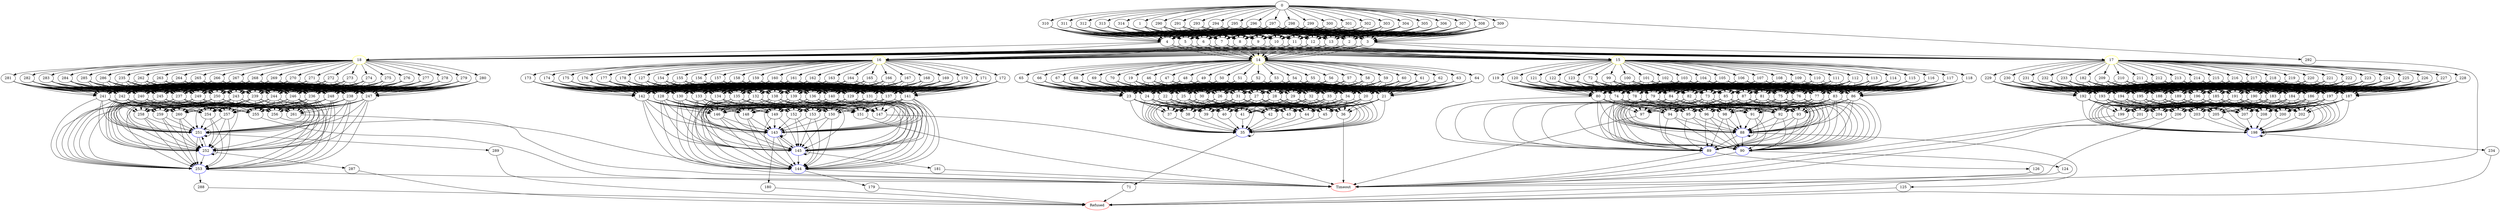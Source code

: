 digraph G {
	0 -> 1;
	0 -> 290;
	0 -> 291;
	0 -> 292;
	0 -> 293;
	0 -> 294;
	0 -> 295;
	0 -> 296;
	0 -> 297;
	0 -> 298;
	0 -> 299;
	0 -> 300;
	0 -> 301;
	0 -> 302;
	0 -> 303;
	0 -> 304;
	0 -> 305;
	0 -> 306;
	0 -> 307;
	0 -> 308;
	0 -> 309;
	0 -> 310;
	0 -> 311;
	0 -> 312;
	0 -> 313;
	0 -> 314;
	1 -> 2;
	1 -> 3;
	1 -> 4;
	1 -> 5;
	1 -> 6;
	1 -> 7;
	1 -> 8;
	1 -> 9;
	1 -> 10;
	1 -> 11;
	1 -> 12;
	1 -> 13;
	2 -> "14";
14 [color=yellow];
	2 -> "15";
15 [color=yellow];
	2 -> "16";
16 [color=yellow];
	2 -> "17";
17 [color=yellow];
	2 -> "18";
18 [color=yellow];
	3 -> "14";
14 [color=yellow];
	3 -> "15";
15 [color=yellow];
	3 -> "16";
16 [color=yellow];
	3 -> "17";
17 [color=yellow];
	3 -> "18";
18 [color=yellow];
	4 -> "14";
14 [color=yellow];
	4 -> "15";
15 [color=yellow];
	4 -> "16";
16 [color=yellow];
	4 -> "17";
17 [color=yellow];
	4 -> "18";
18 [color=yellow];
	5 -> "14";
14 [color=yellow];
	5 -> "15";
15 [color=yellow];
	5 -> "16";
16 [color=yellow];
	5 -> "17";
17 [color=yellow];
	5 -> "18";
18 [color=yellow];
	6 -> "14";
14 [color=yellow];
	6 -> "15";
15 [color=yellow];
	6 -> "16";
16 [color=yellow];
	6 -> "17";
17 [color=yellow];
	6 -> "18";
18 [color=yellow];
	7 -> "14";
14 [color=yellow];
	7 -> "15";
15 [color=yellow];
	7 -> "16";
16 [color=yellow];
	7 -> "17";
17 [color=yellow];
	7 -> "18";
18 [color=yellow];
	8 -> "14";
14 [color=yellow];
	8 -> "15";
15 [color=yellow];
	8 -> "16";
16 [color=yellow];
	8 -> "17";
17 [color=yellow];
	8 -> "18";
18 [color=yellow];
	9 -> "14";
14 [color=yellow];
	9 -> "15";
15 [color=yellow];
	9 -> "16";
16 [color=yellow];
	9 -> "17";
17 [color=yellow];
	9 -> "18";
18 [color=yellow];
	10 -> "14";
14 [color=yellow];
	10 -> "15";
15 [color=yellow];
	10 -> "16";
16 [color=yellow];
	10 -> "17";
17 [color=yellow];
	10 -> "18";
18 [color=yellow];
	11 -> "14";
14 [color=yellow];
	11 -> "15";
15 [color=yellow];
	11 -> "16";
16 [color=yellow];
	11 -> "17";
17 [color=yellow];
	11 -> "18";
18 [color=yellow];
	12 -> "14";
14 [color=yellow];
	12 -> "15";
15 [color=yellow];
	12 -> "16";
16 [color=yellow];
	12 -> "17";
17 [color=yellow];
	12 -> "18";
18 [color=yellow];
	13 -> "14";
14 [color=yellow];
	13 -> "15";
15 [color=yellow];
	13 -> "16";
16 [color=yellow];
	13 -> "17";
17 [color=yellow];
	13 -> "18";
18 [color=yellow];
	14 -> 19;
	14 -> 46;
	14 -> 47;
	14 -> 48;
	14 -> 49;
	14 -> 50;
	14 -> 51;
	14 -> 52;
	14 -> 53;
	14 -> 54;
	14 -> 55;
	14 -> 56;
	14 -> 57;
	14 -> 58;
	14 -> 59;
	14 -> 60;
	14 -> 61;
	14 -> 62;
	14 -> 63;
	14 -> 64;
	14 -> 65;
	14 -> 66;
	14 -> 67;
	14 -> 68;
	14 -> 69;
	14 -> 70;
	15 -> 72;
	15 -> 99;
	15 -> 100;
	15 -> 101;
	15 -> 102;
	15 -> 103;
	15 -> 104;
	15 -> 105;
	15 -> 106;
	15 -> 107;
	15 -> 108;
	15 -> 109;
	15 -> 110;
	15 -> 111;
	15 -> 112;
	15 -> 113;
	15 -> 114;
	15 -> 115;
	15 -> 116;
	15 -> 117;
	15 -> 118;
	15 -> 119;
	15 -> 120;
	15 -> 121;
	15 -> 122;
	15 -> 123;
	16 -> 127;
	16 -> 154;
	16 -> 155;
	16 -> 156;
	16 -> 157;
	16 -> 158;
	16 -> 159;
	16 -> 160;
	16 -> 161;
	16 -> 162;
	16 -> 163;
	16 -> 164;
	16 -> 165;
	16 -> 166;
	16 -> 167;
	16 -> 168;
	16 -> 169;
	16 -> 170;
	16 -> 171;
	16 -> 172;
	16 -> 173;
	16 -> 174;
	16 -> 175;
	16 -> 176;
	16 -> 177;
	16 -> 178;
	17 -> 182;
	17 -> 209;
	17 -> 210;
	17 -> 211;
	17 -> 212;
	17 -> 213;
	17 -> 214;
	17 -> 215;
	17 -> 216;
	17 -> 217;
	17 -> 218;
	17 -> 219;
	17 -> 220;
	17 -> 221;
	17 -> 222;
	17 -> 223;
	17 -> 224;
	17 -> 225;
	17 -> 226;
	17 -> 227;
	17 -> 228;
	17 -> 229;
	17 -> 230;
	17 -> 231;
	17 -> 232;
	17 -> 233;
	18 -> 235;
	18 -> 262;
	18 -> 263;
	18 -> 264;
	18 -> 265;
	18 -> 266;
	18 -> 267;
	18 -> 268;
	18 -> 269;
	18 -> 270;
	18 -> 271;
	18 -> 272;
	18 -> 273;
	18 -> 274;
	18 -> 275;
	18 -> 276;
	18 -> 277;
	18 -> 278;
	18 -> 279;
	18 -> 280;
	18 -> 281;
	18 -> 282;
	18 -> 283;
	18 -> 284;
	18 -> 285;
	18 -> 286;
	19 -> 20;
	19 -> 21;
	19 -> 22;
	19 -> 23;
	19 -> 24;
	19 -> 25;
	19 -> 26;
	19 -> 27;
	19 -> 28;
	19 -> 29;
	19 -> 30;
	19 -> 31;
	19 -> 32;
	19 -> 33;
	19 -> 34;
	20 -> "35";
35 [color=blue];
	20 -> 36;
	20 -> 37;
	20 -> 38;
	20 -> 39;
	20 -> 40;
	20 -> 41;
	20 -> 42;
	20 -> 43;
	20 -> 44;
	20 -> 45;
	21 -> "35";
35 [color=blue];
	21 -> 36;
	21 -> 37;
	21 -> 38;
	21 -> 39;
	21 -> 40;
	21 -> 41;
	21 -> 42;
	21 -> 43;
	21 -> 44;
	21 -> 45;
	22 -> "35";
35 [color=blue];
	22 -> 36;
	22 -> 37;
	22 -> 38;
	22 -> 39;
	22 -> 40;
	22 -> 41;
	22 -> 42;
	22 -> 43;
	22 -> 44;
	22 -> 45;
	23 -> "35";
35 [color=blue];
	23 -> 36;
	23 -> 37;
	23 -> 38;
	23 -> 39;
	23 -> 40;
	23 -> 41;
	23 -> 42;
	23 -> 43;
	23 -> 44;
	23 -> 45;
	24 -> "35";
35 [color=blue];
	24 -> 36;
	24 -> 37;
	24 -> 38;
	24 -> 39;
	24 -> 40;
	24 -> 41;
	24 -> 42;
	24 -> 43;
	24 -> 44;
	24 -> 45;
	25 -> "35";
35 [color=blue];
	25 -> 36;
	25 -> 37;
	25 -> 38;
	25 -> 39;
	25 -> 40;
	25 -> 41;
	25 -> 42;
	25 -> 43;
	25 -> 44;
	25 -> 45;
	26 -> "35";
35 [color=blue];
	26 -> 36;
	26 -> 37;
	26 -> 38;
	26 -> 39;
	26 -> 40;
	26 -> 41;
	26 -> 42;
	26 -> 43;
	26 -> 44;
	26 -> 45;
	27 -> "35";
35 [color=blue];
	27 -> 36;
	27 -> 37;
	27 -> 38;
	27 -> 39;
	27 -> 40;
	27 -> 41;
	27 -> 42;
	27 -> 43;
	27 -> 44;
	27 -> 45;
	28 -> "35";
35 [color=blue];
	28 -> 36;
	28 -> 37;
	28 -> 38;
	28 -> 39;
	28 -> 40;
	28 -> 41;
	28 -> 42;
	28 -> 43;
	28 -> 44;
	28 -> 45;
	29 -> "35";
35 [color=blue];
	29 -> 36;
	29 -> 37;
	29 -> 38;
	29 -> 39;
	29 -> 40;
	29 -> 41;
	29 -> 42;
	29 -> 43;
	29 -> 44;
	29 -> 45;
	30 -> "35";
35 [color=blue];
	30 -> 36;
	30 -> 37;
	30 -> 38;
	30 -> 39;
	30 -> 40;
	30 -> 41;
	30 -> 42;
	30 -> 43;
	30 -> 44;
	30 -> 45;
	31 -> "35";
35 [color=blue];
	31 -> 36;
	31 -> 37;
	31 -> 38;
	31 -> 39;
	31 -> 40;
	31 -> 41;
	31 -> 42;
	31 -> 43;
	31 -> 44;
	31 -> 45;
	32 -> "35";
35 [color=blue];
	32 -> 36;
	32 -> 37;
	32 -> 38;
	32 -> 39;
	32 -> 40;
	32 -> 41;
	32 -> 42;
	32 -> 43;
	32 -> 44;
	32 -> 45;
	33 -> "35";
35 [color=blue];
	33 -> 36;
	33 -> 37;
	33 -> 38;
	33 -> 39;
	33 -> 40;
	33 -> 41;
	33 -> 42;
	33 -> 43;
	33 -> 44;
	33 -> 45;
	34 -> "35";
35 [color=blue];
	34 -> 36;
	34 -> 37;
	34 -> 38;
	34 -> 39;
	34 -> 40;
	34 -> 41;
	34 -> 42;
	34 -> 43;
	34 -> 44;
	34 -> 45;
	35 -> "35";
35 [color=blue];
	35 -> 71;
	36 -> "Timeout";
Timeout [color=red];
	37 -> "35";
35 [color=blue];
	38 -> "35";
35 [color=blue];
	39 -> "35";
35 [color=blue];
	40 -> "35";
35 [color=blue];
	41 -> "35";
35 [color=blue];
	42 -> "35";
35 [color=blue];
	43 -> "35";
35 [color=blue];
	44 -> "35";
35 [color=blue];
	45 -> "35";
35 [color=blue];
	46 -> 20;
	46 -> 21;
	46 -> 22;
	46 -> 23;
	46 -> 24;
	46 -> 25;
	46 -> 26;
	46 -> 27;
	46 -> 28;
	46 -> 29;
	46 -> 30;
	46 -> 31;
	46 -> 32;
	46 -> 33;
	46 -> 34;
	47 -> 20;
	47 -> 21;
	47 -> 22;
	47 -> 23;
	47 -> 24;
	47 -> 25;
	47 -> 26;
	47 -> 27;
	47 -> 28;
	47 -> 29;
	47 -> 30;
	47 -> 31;
	47 -> 32;
	47 -> 33;
	47 -> 34;
	48 -> 20;
	48 -> 21;
	48 -> 22;
	48 -> 23;
	48 -> 24;
	48 -> 25;
	48 -> 26;
	48 -> 27;
	48 -> 28;
	48 -> 29;
	48 -> 30;
	48 -> 31;
	48 -> 32;
	48 -> 33;
	48 -> 34;
	49 -> 20;
	49 -> 21;
	49 -> 22;
	49 -> 23;
	49 -> 24;
	49 -> 25;
	49 -> 26;
	49 -> 27;
	49 -> 28;
	49 -> 29;
	49 -> 30;
	49 -> 31;
	49 -> 32;
	49 -> 33;
	49 -> 34;
	50 -> 20;
	50 -> 21;
	50 -> 22;
	50 -> 23;
	50 -> 24;
	50 -> 25;
	50 -> 26;
	50 -> 27;
	50 -> 28;
	50 -> 29;
	50 -> 30;
	50 -> 31;
	50 -> 32;
	50 -> 33;
	50 -> 34;
	51 -> 20;
	51 -> 21;
	51 -> 22;
	51 -> 23;
	51 -> 24;
	51 -> 25;
	51 -> 26;
	51 -> 27;
	51 -> 28;
	51 -> 29;
	51 -> 30;
	51 -> 31;
	51 -> 32;
	51 -> 33;
	51 -> 34;
	52 -> 20;
	52 -> 21;
	52 -> 22;
	52 -> 23;
	52 -> 24;
	52 -> 25;
	52 -> 26;
	52 -> 27;
	52 -> 28;
	52 -> 29;
	52 -> 30;
	52 -> 31;
	52 -> 32;
	52 -> 33;
	52 -> 34;
	53 -> 20;
	53 -> 21;
	53 -> 22;
	53 -> 23;
	53 -> 24;
	53 -> 25;
	53 -> 26;
	53 -> 27;
	53 -> 28;
	53 -> 29;
	53 -> 30;
	53 -> 31;
	53 -> 32;
	53 -> 33;
	53 -> 34;
	54 -> 20;
	54 -> 21;
	54 -> 22;
	54 -> 23;
	54 -> 24;
	54 -> 25;
	54 -> 26;
	54 -> 27;
	54 -> 28;
	54 -> 29;
	54 -> 30;
	54 -> 31;
	54 -> 32;
	54 -> 33;
	54 -> 34;
	55 -> 20;
	55 -> 21;
	55 -> 22;
	55 -> 23;
	55 -> 24;
	55 -> 25;
	55 -> 26;
	55 -> 27;
	55 -> 28;
	55 -> 29;
	55 -> 30;
	55 -> 31;
	55 -> 32;
	55 -> 33;
	55 -> 34;
	56 -> 20;
	56 -> 21;
	56 -> 22;
	56 -> 23;
	56 -> 24;
	56 -> 25;
	56 -> 26;
	56 -> 27;
	56 -> 28;
	56 -> 29;
	56 -> 30;
	56 -> 31;
	56 -> 32;
	56 -> 33;
	56 -> 34;
	57 -> 20;
	57 -> 21;
	57 -> 22;
	57 -> 23;
	57 -> 24;
	57 -> 25;
	57 -> 26;
	57 -> 27;
	57 -> 28;
	57 -> 29;
	57 -> 30;
	57 -> 31;
	57 -> 32;
	57 -> 33;
	57 -> 34;
	58 -> 20;
	58 -> 21;
	58 -> 22;
	58 -> 23;
	58 -> 24;
	58 -> 25;
	58 -> 26;
	58 -> 27;
	58 -> 28;
	58 -> 29;
	58 -> 30;
	58 -> 31;
	58 -> 32;
	58 -> 33;
	58 -> 34;
	59 -> 20;
	59 -> 21;
	59 -> 22;
	59 -> 23;
	59 -> 24;
	59 -> 25;
	59 -> 26;
	59 -> 27;
	59 -> 28;
	59 -> 29;
	59 -> 30;
	59 -> 31;
	59 -> 32;
	59 -> 33;
	59 -> 34;
	60 -> 20;
	60 -> 21;
	60 -> 22;
	60 -> 23;
	60 -> 24;
	60 -> 25;
	60 -> 26;
	60 -> 27;
	60 -> 28;
	60 -> 29;
	60 -> 30;
	60 -> 31;
	60 -> 32;
	60 -> 33;
	60 -> 34;
	61 -> 20;
	61 -> 21;
	61 -> 22;
	61 -> 23;
	61 -> 24;
	61 -> 25;
	61 -> 26;
	61 -> 27;
	61 -> 28;
	61 -> 29;
	61 -> 30;
	61 -> 31;
	61 -> 32;
	61 -> 33;
	61 -> 34;
	62 -> 20;
	62 -> 21;
	62 -> 22;
	62 -> 23;
	62 -> 24;
	62 -> 25;
	62 -> 26;
	62 -> 27;
	62 -> 28;
	62 -> 29;
	62 -> 30;
	62 -> 31;
	62 -> 32;
	62 -> 33;
	62 -> 34;
	63 -> 20;
	63 -> 21;
	63 -> 22;
	63 -> 23;
	63 -> 24;
	63 -> 25;
	63 -> 26;
	63 -> 27;
	63 -> 28;
	63 -> 29;
	63 -> 30;
	63 -> 31;
	63 -> 32;
	63 -> 33;
	63 -> 34;
	64 -> 20;
	64 -> 21;
	64 -> 22;
	64 -> 23;
	64 -> 24;
	64 -> 25;
	64 -> 26;
	64 -> 27;
	64 -> 28;
	64 -> 29;
	64 -> 30;
	64 -> 31;
	64 -> 32;
	64 -> 33;
	64 -> 34;
	65 -> 20;
	65 -> 21;
	65 -> 22;
	65 -> 23;
	65 -> 24;
	65 -> 25;
	65 -> 26;
	65 -> 27;
	65 -> 28;
	65 -> 29;
	65 -> 30;
	65 -> 31;
	65 -> 32;
	65 -> 33;
	65 -> 34;
	66 -> 20;
	66 -> 21;
	66 -> 22;
	66 -> 23;
	66 -> 24;
	66 -> 25;
	66 -> 26;
	66 -> 27;
	66 -> 28;
	66 -> 29;
	66 -> 30;
	66 -> 31;
	66 -> 32;
	66 -> 33;
	66 -> 34;
	67 -> 20;
	67 -> 21;
	67 -> 22;
	67 -> 23;
	67 -> 24;
	67 -> 25;
	67 -> 26;
	67 -> 27;
	67 -> 28;
	67 -> 29;
	67 -> 30;
	67 -> 31;
	67 -> 32;
	67 -> 33;
	67 -> 34;
	68 -> 20;
	68 -> 21;
	68 -> 22;
	68 -> 23;
	68 -> 24;
	68 -> 25;
	68 -> 26;
	68 -> 27;
	68 -> 28;
	68 -> 29;
	68 -> 30;
	68 -> 31;
	68 -> 32;
	68 -> 33;
	68 -> 34;
	69 -> 20;
	69 -> 21;
	69 -> 22;
	69 -> 23;
	69 -> 24;
	69 -> 25;
	69 -> 26;
	69 -> 27;
	69 -> 28;
	69 -> 29;
	69 -> 30;
	69 -> 31;
	69 -> 32;
	69 -> 33;
	69 -> 34;
	70 -> 20;
	70 -> 21;
	70 -> 22;
	70 -> 23;
	70 -> 24;
	70 -> 25;
	70 -> 26;
	70 -> 27;
	70 -> 28;
	70 -> 29;
	70 -> 30;
	70 -> 31;
	70 -> 32;
	70 -> 33;
	70 -> 34;
	71 -> "Refused";
Refused [color=red];
	72 -> 73;
	72 -> 74;
	72 -> 75;
	72 -> 76;
	72 -> 77;
	72 -> 78;
	72 -> 79;
	72 -> 80;
	72 -> 81;
	72 -> 82;
	72 -> 83;
	72 -> 84;
	72 -> 85;
	72 -> 86;
	72 -> 87;
	73 -> "88";
88 [color=blue];
	73 -> "89";
89 [color=blue];
	73 -> "90";
90 [color=blue];
	73 -> 91;
	73 -> 92;
	73 -> 93;
	73 -> 94;
	73 -> 95;
	73 -> 96;
	73 -> 97;
	73 -> 98;
	74 -> "88";
88 [color=blue];
	74 -> "89";
89 [color=blue];
	74 -> "90";
90 [color=blue];
	74 -> 91;
	74 -> 92;
	74 -> 93;
	74 -> 94;
	74 -> 95;
	74 -> 96;
	74 -> 97;
	74 -> 98;
	75 -> "88";
88 [color=blue];
	75 -> "89";
89 [color=blue];
	75 -> "90";
90 [color=blue];
	75 -> 91;
	75 -> 92;
	75 -> 93;
	75 -> 94;
	75 -> 95;
	75 -> 96;
	75 -> 97;
	75 -> 98;
	76 -> "88";
88 [color=blue];
	76 -> "89";
89 [color=blue];
	76 -> "90";
90 [color=blue];
	76 -> 91;
	76 -> 92;
	76 -> 93;
	76 -> 94;
	76 -> 95;
	76 -> 96;
	76 -> 97;
	76 -> 98;
	77 -> "88";
88 [color=blue];
	77 -> "89";
89 [color=blue];
	77 -> "90";
90 [color=blue];
	77 -> 91;
	77 -> 92;
	77 -> 93;
	77 -> 94;
	77 -> 95;
	77 -> 96;
	77 -> 97;
	77 -> 98;
	78 -> "88";
88 [color=blue];
	78 -> "89";
89 [color=blue];
	78 -> "90";
90 [color=blue];
	78 -> 91;
	78 -> 92;
	78 -> 93;
	78 -> 94;
	78 -> 95;
	78 -> 96;
	78 -> 97;
	78 -> 98;
	79 -> "88";
88 [color=blue];
	79 -> "89";
89 [color=blue];
	79 -> "90";
90 [color=blue];
	79 -> 91;
	79 -> 92;
	79 -> 93;
	79 -> 94;
	79 -> 95;
	79 -> 96;
	79 -> 97;
	79 -> 98;
	80 -> "88";
88 [color=blue];
	80 -> "89";
89 [color=blue];
	80 -> "90";
90 [color=blue];
	80 -> 91;
	80 -> 92;
	80 -> 93;
	80 -> 94;
	80 -> 95;
	80 -> 96;
	80 -> 97;
	80 -> 98;
	81 -> "88";
88 [color=blue];
	81 -> "89";
89 [color=blue];
	81 -> "90";
90 [color=blue];
	81 -> 91;
	81 -> 92;
	81 -> 93;
	81 -> 94;
	81 -> 95;
	81 -> 96;
	81 -> 97;
	81 -> 98;
	82 -> "88";
88 [color=blue];
	82 -> "89";
89 [color=blue];
	82 -> "90";
90 [color=blue];
	82 -> 91;
	82 -> 92;
	82 -> 93;
	82 -> 94;
	82 -> 95;
	82 -> 96;
	82 -> 97;
	82 -> 98;
	83 -> "88";
88 [color=blue];
	83 -> "89";
89 [color=blue];
	83 -> "90";
90 [color=blue];
	83 -> 91;
	83 -> 92;
	83 -> 93;
	83 -> 94;
	83 -> 95;
	83 -> 96;
	83 -> 97;
	83 -> 98;
	84 -> "88";
88 [color=blue];
	84 -> "89";
89 [color=blue];
	84 -> "90";
90 [color=blue];
	84 -> 91;
	84 -> 92;
	84 -> 93;
	84 -> 94;
	84 -> 95;
	84 -> 96;
	84 -> 97;
	84 -> 98;
	85 -> "88";
88 [color=blue];
	85 -> "89";
89 [color=blue];
	85 -> "90";
90 [color=blue];
	85 -> 91;
	85 -> 92;
	85 -> 93;
	85 -> 94;
	85 -> 95;
	85 -> 96;
	85 -> 97;
	85 -> 98;
	86 -> "88";
88 [color=blue];
	86 -> "89";
89 [color=blue];
	86 -> "90";
90 [color=blue];
	86 -> 91;
	86 -> 92;
	86 -> 93;
	86 -> 94;
	86 -> 95;
	86 -> 96;
	86 -> 97;
	86 -> 98;
	87 -> "88";
88 [color=blue];
	87 -> "89";
89 [color=blue];
	87 -> "90";
90 [color=blue];
	87 -> 91;
	87 -> 92;
	87 -> 93;
	87 -> 94;
	87 -> 95;
	87 -> 96;
	87 -> 97;
	87 -> 98;
	88 -> "88";
88 [color=blue];
	88 -> "89";
89 [color=blue];
	88 -> "90";
90 [color=blue];
	88 -> 125;
	89 -> 126;
	89 -> "Timeout";
Timeout [color=red];
	90 -> 124;
	90 -> "Timeout";
Timeout [color=red];
	91 -> "88";
88 [color=blue];
	91 -> "89";
89 [color=blue];
	91 -> "90";
90 [color=blue];
	92 -> "88";
88 [color=blue];
	92 -> "89";
89 [color=blue];
	92 -> "90";
90 [color=blue];
	93 -> "88";
88 [color=blue];
	93 -> "89";
89 [color=blue];
	93 -> "90";
90 [color=blue];
	94 -> "88";
88 [color=blue];
	94 -> "89";
89 [color=blue];
	94 -> "90";
90 [color=blue];
	95 -> "88";
88 [color=blue];
	95 -> "89";
89 [color=blue];
	95 -> "90";
90 [color=blue];
	96 -> "88";
88 [color=blue];
	96 -> "89";
89 [color=blue];
	96 -> "90";
90 [color=blue];
	97 -> "Timeout";
Timeout [color=red];
	98 -> "88";
88 [color=blue];
	98 -> "89";
89 [color=blue];
	98 -> "90";
90 [color=blue];
	99 -> 73;
	99 -> 74;
	99 -> 75;
	99 -> 76;
	99 -> 77;
	99 -> 78;
	99 -> 79;
	99 -> 80;
	99 -> 81;
	99 -> 82;
	99 -> 83;
	99 -> 84;
	99 -> 85;
	99 -> 86;
	99 -> 87;
	100 -> 73;
	100 -> 74;
	100 -> 75;
	100 -> 76;
	100 -> 77;
	100 -> 78;
	100 -> 79;
	100 -> 80;
	100 -> 81;
	100 -> 82;
	100 -> 83;
	100 -> 84;
	100 -> 85;
	100 -> 86;
	100 -> 87;
	101 -> 73;
	101 -> 74;
	101 -> 75;
	101 -> 76;
	101 -> 77;
	101 -> 78;
	101 -> 79;
	101 -> 80;
	101 -> 81;
	101 -> 82;
	101 -> 83;
	101 -> 84;
	101 -> 85;
	101 -> 86;
	101 -> 87;
	102 -> 73;
	102 -> 74;
	102 -> 75;
	102 -> 76;
	102 -> 77;
	102 -> 78;
	102 -> 79;
	102 -> 80;
	102 -> 81;
	102 -> 82;
	102 -> 83;
	102 -> 84;
	102 -> 85;
	102 -> 86;
	102 -> 87;
	103 -> 73;
	103 -> 74;
	103 -> 75;
	103 -> 76;
	103 -> 77;
	103 -> 78;
	103 -> 79;
	103 -> 80;
	103 -> 81;
	103 -> 82;
	103 -> 83;
	103 -> 84;
	103 -> 85;
	103 -> 86;
	103 -> 87;
	104 -> 73;
	104 -> 74;
	104 -> 75;
	104 -> 76;
	104 -> 77;
	104 -> 78;
	104 -> 79;
	104 -> 80;
	104 -> 81;
	104 -> 82;
	104 -> 83;
	104 -> 84;
	104 -> 85;
	104 -> 86;
	104 -> 87;
	105 -> 73;
	105 -> 74;
	105 -> 75;
	105 -> 76;
	105 -> 77;
	105 -> 78;
	105 -> 79;
	105 -> 80;
	105 -> 81;
	105 -> 82;
	105 -> 83;
	105 -> 84;
	105 -> 85;
	105 -> 86;
	105 -> 87;
	106 -> 73;
	106 -> 74;
	106 -> 75;
	106 -> 76;
	106 -> 77;
	106 -> 78;
	106 -> 79;
	106 -> 80;
	106 -> 81;
	106 -> 82;
	106 -> 83;
	106 -> 84;
	106 -> 85;
	106 -> 86;
	106 -> 87;
	107 -> 73;
	107 -> 74;
	107 -> 75;
	107 -> 76;
	107 -> 77;
	107 -> 78;
	107 -> 79;
	107 -> 80;
	107 -> 81;
	107 -> 82;
	107 -> 83;
	107 -> 84;
	107 -> 85;
	107 -> 86;
	107 -> 87;
	108 -> 73;
	108 -> 74;
	108 -> 75;
	108 -> 76;
	108 -> 77;
	108 -> 78;
	108 -> 79;
	108 -> 80;
	108 -> 81;
	108 -> 82;
	108 -> 83;
	108 -> 84;
	108 -> 85;
	108 -> 86;
	108 -> 87;
	109 -> 73;
	109 -> 74;
	109 -> 75;
	109 -> 76;
	109 -> 77;
	109 -> 78;
	109 -> 79;
	109 -> 80;
	109 -> 81;
	109 -> 82;
	109 -> 83;
	109 -> 84;
	109 -> 85;
	109 -> 86;
	109 -> 87;
	110 -> 73;
	110 -> 74;
	110 -> 75;
	110 -> 76;
	110 -> 77;
	110 -> 78;
	110 -> 79;
	110 -> 80;
	110 -> 81;
	110 -> 82;
	110 -> 83;
	110 -> 84;
	110 -> 85;
	110 -> 86;
	110 -> 87;
	111 -> 73;
	111 -> 74;
	111 -> 75;
	111 -> 76;
	111 -> 77;
	111 -> 78;
	111 -> 79;
	111 -> 80;
	111 -> 81;
	111 -> 82;
	111 -> 83;
	111 -> 84;
	111 -> 85;
	111 -> 86;
	111 -> 87;
	112 -> 73;
	112 -> 74;
	112 -> 75;
	112 -> 76;
	112 -> 77;
	112 -> 78;
	112 -> 79;
	112 -> 80;
	112 -> 81;
	112 -> 82;
	112 -> 83;
	112 -> 84;
	112 -> 85;
	112 -> 86;
	112 -> 87;
	113 -> 73;
	113 -> 74;
	113 -> 75;
	113 -> 76;
	113 -> 77;
	113 -> 78;
	113 -> 79;
	113 -> 80;
	113 -> 81;
	113 -> 82;
	113 -> 83;
	113 -> 84;
	113 -> 85;
	113 -> 86;
	113 -> 87;
	114 -> 73;
	114 -> 74;
	114 -> 75;
	114 -> 76;
	114 -> 77;
	114 -> 78;
	114 -> 79;
	114 -> 80;
	114 -> 81;
	114 -> 82;
	114 -> 83;
	114 -> 84;
	114 -> 85;
	114 -> 86;
	114 -> 87;
	115 -> 73;
	115 -> 74;
	115 -> 75;
	115 -> 76;
	115 -> 77;
	115 -> 78;
	115 -> 79;
	115 -> 80;
	115 -> 81;
	115 -> 82;
	115 -> 83;
	115 -> 84;
	115 -> 85;
	115 -> 86;
	115 -> 87;
	116 -> 73;
	116 -> 74;
	116 -> 75;
	116 -> 76;
	116 -> 77;
	116 -> 78;
	116 -> 79;
	116 -> 80;
	116 -> 81;
	116 -> 82;
	116 -> 83;
	116 -> 84;
	116 -> 85;
	116 -> 86;
	116 -> 87;
	117 -> 73;
	117 -> 74;
	117 -> 75;
	117 -> 76;
	117 -> 77;
	117 -> 78;
	117 -> 79;
	117 -> 80;
	117 -> 81;
	117 -> 82;
	117 -> 83;
	117 -> 84;
	117 -> 85;
	117 -> 86;
	117 -> 87;
	118 -> 73;
	118 -> 74;
	118 -> 75;
	118 -> 76;
	118 -> 77;
	118 -> 78;
	118 -> 79;
	118 -> 80;
	118 -> 81;
	118 -> 82;
	118 -> 83;
	118 -> 84;
	118 -> 85;
	118 -> 86;
	118 -> 87;
	119 -> 73;
	119 -> 74;
	119 -> 75;
	119 -> 76;
	119 -> 77;
	119 -> 78;
	119 -> 79;
	119 -> 80;
	119 -> 81;
	119 -> 82;
	119 -> 83;
	119 -> 84;
	119 -> 85;
	119 -> 86;
	119 -> 87;
	120 -> 73;
	120 -> 74;
	120 -> 75;
	120 -> 76;
	120 -> 77;
	120 -> 78;
	120 -> 79;
	120 -> 80;
	120 -> 81;
	120 -> 82;
	120 -> 83;
	120 -> 84;
	120 -> 85;
	120 -> 86;
	120 -> 87;
	121 -> 73;
	121 -> 74;
	121 -> 75;
	121 -> 76;
	121 -> 77;
	121 -> 78;
	121 -> 79;
	121 -> 80;
	121 -> 81;
	121 -> 82;
	121 -> 83;
	121 -> 84;
	121 -> 85;
	121 -> 86;
	121 -> 87;
	122 -> 73;
	122 -> 74;
	122 -> 75;
	122 -> 76;
	122 -> 77;
	122 -> 78;
	122 -> 79;
	122 -> 80;
	122 -> 81;
	122 -> 82;
	122 -> 83;
	122 -> 84;
	122 -> 85;
	122 -> 86;
	122 -> 87;
	123 -> 73;
	123 -> 74;
	123 -> 75;
	123 -> 76;
	123 -> 77;
	123 -> 78;
	123 -> 79;
	123 -> 80;
	123 -> 81;
	123 -> 82;
	123 -> 83;
	123 -> 84;
	123 -> 85;
	123 -> 86;
	123 -> 87;
	124 -> "Refused";
Refused [color=red];
	125 -> "Refused";
Refused [color=red];
	126 -> "Refused";
Refused [color=red];
	127 -> 128;
	127 -> 129;
	127 -> 130;
	127 -> 131;
	127 -> 132;
	127 -> 133;
	127 -> 134;
	127 -> 135;
	127 -> 136;
	127 -> 137;
	127 -> 138;
	127 -> 139;
	127 -> 140;
	127 -> 141;
	127 -> 142;
	128 -> "143";
143 [color=blue];
	128 -> "144";
144 [color=blue];
	128 -> "145";
145 [color=blue];
	128 -> 146;
	128 -> 147;
	128 -> 148;
	128 -> 149;
	128 -> 150;
	128 -> 151;
	128 -> 152;
	128 -> 153;
	129 -> "143";
143 [color=blue];
	129 -> "144";
144 [color=blue];
	129 -> "145";
145 [color=blue];
	129 -> 146;
	129 -> 147;
	129 -> 148;
	129 -> 149;
	129 -> 150;
	129 -> 151;
	129 -> 152;
	129 -> 153;
	130 -> "143";
143 [color=blue];
	130 -> "144";
144 [color=blue];
	130 -> "145";
145 [color=blue];
	130 -> 146;
	130 -> 147;
	130 -> 148;
	130 -> 149;
	130 -> 150;
	130 -> 151;
	130 -> 152;
	130 -> 153;
	131 -> "143";
143 [color=blue];
	131 -> "144";
144 [color=blue];
	131 -> "145";
145 [color=blue];
	131 -> 146;
	131 -> 147;
	131 -> 148;
	131 -> 149;
	131 -> 150;
	131 -> 151;
	131 -> 152;
	131 -> 153;
	132 -> "143";
143 [color=blue];
	132 -> "144";
144 [color=blue];
	132 -> "145";
145 [color=blue];
	132 -> 146;
	132 -> 147;
	132 -> 148;
	132 -> 149;
	132 -> 150;
	132 -> 151;
	132 -> 152;
	132 -> 153;
	133 -> "143";
143 [color=blue];
	133 -> "144";
144 [color=blue];
	133 -> "145";
145 [color=blue];
	133 -> 146;
	133 -> 147;
	133 -> 148;
	133 -> 149;
	133 -> 150;
	133 -> 151;
	133 -> 152;
	133 -> 153;
	134 -> "143";
143 [color=blue];
	134 -> "144";
144 [color=blue];
	134 -> "145";
145 [color=blue];
	134 -> 146;
	134 -> 147;
	134 -> 148;
	134 -> 149;
	134 -> 150;
	134 -> 151;
	134 -> 152;
	134 -> 153;
	135 -> "143";
143 [color=blue];
	135 -> "144";
144 [color=blue];
	135 -> "145";
145 [color=blue];
	135 -> 146;
	135 -> 147;
	135 -> 148;
	135 -> 149;
	135 -> 150;
	135 -> 151;
	135 -> 152;
	135 -> 153;
	136 -> "143";
143 [color=blue];
	136 -> "144";
144 [color=blue];
	136 -> "145";
145 [color=blue];
	136 -> 146;
	136 -> 147;
	136 -> 148;
	136 -> 149;
	136 -> 150;
	136 -> 151;
	136 -> 152;
	136 -> 153;
	137 -> "143";
143 [color=blue];
	137 -> "144";
144 [color=blue];
	137 -> "145";
145 [color=blue];
	137 -> 146;
	137 -> 147;
	137 -> 148;
	137 -> 149;
	137 -> 150;
	137 -> 151;
	137 -> 152;
	137 -> 153;
	138 -> "143";
143 [color=blue];
	138 -> "144";
144 [color=blue];
	138 -> "145";
145 [color=blue];
	138 -> 146;
	138 -> 147;
	138 -> 148;
	138 -> 149;
	138 -> 150;
	138 -> 151;
	138 -> 152;
	138 -> 153;
	139 -> "143";
143 [color=blue];
	139 -> "144";
144 [color=blue];
	139 -> "145";
145 [color=blue];
	139 -> 146;
	139 -> 147;
	139 -> 148;
	139 -> 149;
	139 -> 150;
	139 -> 151;
	139 -> 152;
	139 -> 153;
	140 -> "143";
143 [color=blue];
	140 -> "144";
144 [color=blue];
	140 -> "145";
145 [color=blue];
	140 -> 146;
	140 -> 147;
	140 -> 148;
	140 -> 149;
	140 -> 150;
	140 -> 151;
	140 -> 152;
	140 -> 153;
	141 -> "143";
143 [color=blue];
	141 -> "144";
144 [color=blue];
	141 -> "145";
145 [color=blue];
	141 -> 146;
	141 -> 147;
	141 -> 148;
	141 -> 149;
	141 -> 150;
	141 -> 151;
	141 -> 152;
	141 -> 153;
	142 -> "143";
143 [color=blue];
	142 -> "144";
144 [color=blue];
	142 -> "145";
145 [color=blue];
	142 -> 146;
	142 -> 147;
	142 -> 148;
	142 -> 149;
	142 -> 150;
	142 -> 151;
	142 -> 152;
	142 -> 153;
	143 -> "143";
143 [color=blue];
	143 -> "144";
144 [color=blue];
	143 -> "145";
145 [color=blue];
	143 -> 180;
	144 -> 179;
	144 -> "Timeout";
Timeout [color=red];
	145 -> "143";
143 [color=blue];
	145 -> "144";
144 [color=blue];
	145 -> "145";
145 [color=blue];
	145 -> 181;
	146 -> "143";
143 [color=blue];
	146 -> "144";
144 [color=blue];
	146 -> "145";
145 [color=blue];
	147 -> "Timeout";
Timeout [color=red];
	148 -> "143";
143 [color=blue];
	148 -> "144";
144 [color=blue];
	148 -> "145";
145 [color=blue];
	149 -> "143";
143 [color=blue];
	149 -> "144";
144 [color=blue];
	149 -> "145";
145 [color=blue];
	150 -> "143";
143 [color=blue];
	150 -> "144";
144 [color=blue];
	150 -> "145";
145 [color=blue];
	151 -> "Timeout";
Timeout [color=red];
	152 -> "143";
143 [color=blue];
	152 -> "144";
144 [color=blue];
	152 -> "145";
145 [color=blue];
	153 -> "143";
143 [color=blue];
	153 -> "144";
144 [color=blue];
	153 -> "145";
145 [color=blue];
	154 -> 128;
	154 -> 129;
	154 -> 130;
	154 -> 131;
	154 -> 132;
	154 -> 133;
	154 -> 134;
	154 -> 135;
	154 -> 136;
	154 -> 137;
	154 -> 138;
	154 -> 139;
	154 -> 140;
	154 -> 141;
	154 -> 142;
	155 -> 128;
	155 -> 129;
	155 -> 130;
	155 -> 131;
	155 -> 132;
	155 -> 133;
	155 -> 134;
	155 -> 135;
	155 -> 136;
	155 -> 137;
	155 -> 138;
	155 -> 139;
	155 -> 140;
	155 -> 141;
	155 -> 142;
	156 -> 128;
	156 -> 129;
	156 -> 130;
	156 -> 131;
	156 -> 132;
	156 -> 133;
	156 -> 134;
	156 -> 135;
	156 -> 136;
	156 -> 137;
	156 -> 138;
	156 -> 139;
	156 -> 140;
	156 -> 141;
	156 -> 142;
	157 -> 128;
	157 -> 129;
	157 -> 130;
	157 -> 131;
	157 -> 132;
	157 -> 133;
	157 -> 134;
	157 -> 135;
	157 -> 136;
	157 -> 137;
	157 -> 138;
	157 -> 139;
	157 -> 140;
	157 -> 141;
	157 -> 142;
	158 -> 128;
	158 -> 129;
	158 -> 130;
	158 -> 131;
	158 -> 132;
	158 -> 133;
	158 -> 134;
	158 -> 135;
	158 -> 136;
	158 -> 137;
	158 -> 138;
	158 -> 139;
	158 -> 140;
	158 -> 141;
	158 -> 142;
	159 -> 128;
	159 -> 129;
	159 -> 130;
	159 -> 131;
	159 -> 132;
	159 -> 133;
	159 -> 134;
	159 -> 135;
	159 -> 136;
	159 -> 137;
	159 -> 138;
	159 -> 139;
	159 -> 140;
	159 -> 141;
	159 -> 142;
	160 -> 128;
	160 -> 129;
	160 -> 130;
	160 -> 131;
	160 -> 132;
	160 -> 133;
	160 -> 134;
	160 -> 135;
	160 -> 136;
	160 -> 137;
	160 -> 138;
	160 -> 139;
	160 -> 140;
	160 -> 141;
	160 -> 142;
	161 -> 128;
	161 -> 129;
	161 -> 130;
	161 -> 131;
	161 -> 132;
	161 -> 133;
	161 -> 134;
	161 -> 135;
	161 -> 136;
	161 -> 137;
	161 -> 138;
	161 -> 139;
	161 -> 140;
	161 -> 141;
	161 -> 142;
	162 -> 128;
	162 -> 129;
	162 -> 130;
	162 -> 131;
	162 -> 132;
	162 -> 133;
	162 -> 134;
	162 -> 135;
	162 -> 136;
	162 -> 137;
	162 -> 138;
	162 -> 139;
	162 -> 140;
	162 -> 141;
	162 -> 142;
	163 -> 128;
	163 -> 129;
	163 -> 130;
	163 -> 131;
	163 -> 132;
	163 -> 133;
	163 -> 134;
	163 -> 135;
	163 -> 136;
	163 -> 137;
	163 -> 138;
	163 -> 139;
	163 -> 140;
	163 -> 141;
	163 -> 142;
	164 -> 128;
	164 -> 129;
	164 -> 130;
	164 -> 131;
	164 -> 132;
	164 -> 133;
	164 -> 134;
	164 -> 135;
	164 -> 136;
	164 -> 137;
	164 -> 138;
	164 -> 139;
	164 -> 140;
	164 -> 141;
	164 -> 142;
	165 -> 128;
	165 -> 129;
	165 -> 130;
	165 -> 131;
	165 -> 132;
	165 -> 133;
	165 -> 134;
	165 -> 135;
	165 -> 136;
	165 -> 137;
	165 -> 138;
	165 -> 139;
	165 -> 140;
	165 -> 141;
	165 -> 142;
	166 -> 128;
	166 -> 129;
	166 -> 130;
	166 -> 131;
	166 -> 132;
	166 -> 133;
	166 -> 134;
	166 -> 135;
	166 -> 136;
	166 -> 137;
	166 -> 138;
	166 -> 139;
	166 -> 140;
	166 -> 141;
	166 -> 142;
	167 -> 128;
	167 -> 129;
	167 -> 130;
	167 -> 131;
	167 -> 132;
	167 -> 133;
	167 -> 134;
	167 -> 135;
	167 -> 136;
	167 -> 137;
	167 -> 138;
	167 -> 139;
	167 -> 140;
	167 -> 141;
	167 -> 142;
	168 -> 128;
	168 -> 129;
	168 -> 130;
	168 -> 131;
	168 -> 132;
	168 -> 133;
	168 -> 134;
	168 -> 135;
	168 -> 136;
	168 -> 137;
	168 -> 138;
	168 -> 139;
	168 -> 140;
	168 -> 141;
	168 -> 142;
	169 -> 128;
	169 -> 129;
	169 -> 130;
	169 -> 131;
	169 -> 132;
	169 -> 133;
	169 -> 134;
	169 -> 135;
	169 -> 136;
	169 -> 137;
	169 -> 138;
	169 -> 139;
	169 -> 140;
	169 -> 141;
	169 -> 142;
	170 -> 128;
	170 -> 129;
	170 -> 130;
	170 -> 131;
	170 -> 132;
	170 -> 133;
	170 -> 134;
	170 -> 135;
	170 -> 136;
	170 -> 137;
	170 -> 138;
	170 -> 139;
	170 -> 140;
	170 -> 141;
	170 -> 142;
	171 -> 128;
	171 -> 129;
	171 -> 130;
	171 -> 131;
	171 -> 132;
	171 -> 133;
	171 -> 134;
	171 -> 135;
	171 -> 136;
	171 -> 137;
	171 -> 138;
	171 -> 139;
	171 -> 140;
	171 -> 141;
	171 -> 142;
	172 -> 128;
	172 -> 129;
	172 -> 130;
	172 -> 131;
	172 -> 132;
	172 -> 133;
	172 -> 134;
	172 -> 135;
	172 -> 136;
	172 -> 137;
	172 -> 138;
	172 -> 139;
	172 -> 140;
	172 -> 141;
	172 -> 142;
	173 -> 128;
	173 -> 129;
	173 -> 130;
	173 -> 131;
	173 -> 132;
	173 -> 133;
	173 -> 134;
	173 -> 135;
	173 -> 136;
	173 -> 137;
	173 -> 138;
	173 -> 139;
	173 -> 140;
	173 -> 141;
	173 -> 142;
	174 -> 128;
	174 -> 129;
	174 -> 130;
	174 -> 131;
	174 -> 132;
	174 -> 133;
	174 -> 134;
	174 -> 135;
	174 -> 136;
	174 -> 137;
	174 -> 138;
	174 -> 139;
	174 -> 140;
	174 -> 141;
	174 -> 142;
	175 -> 128;
	175 -> 129;
	175 -> 130;
	175 -> 131;
	175 -> 132;
	175 -> 133;
	175 -> 134;
	175 -> 135;
	175 -> 136;
	175 -> 137;
	175 -> 138;
	175 -> 139;
	175 -> 140;
	175 -> 141;
	175 -> 142;
	176 -> 128;
	176 -> 129;
	176 -> 130;
	176 -> 131;
	176 -> 132;
	176 -> 133;
	176 -> 134;
	176 -> 135;
	176 -> 136;
	176 -> 137;
	176 -> 138;
	176 -> 139;
	176 -> 140;
	176 -> 141;
	176 -> 142;
	177 -> 128;
	177 -> 129;
	177 -> 130;
	177 -> 131;
	177 -> 132;
	177 -> 133;
	177 -> 134;
	177 -> 135;
	177 -> 136;
	177 -> 137;
	177 -> 138;
	177 -> 139;
	177 -> 140;
	177 -> 141;
	177 -> 142;
	178 -> 128;
	178 -> 129;
	178 -> 130;
	178 -> 131;
	178 -> 132;
	178 -> 133;
	178 -> 134;
	178 -> 135;
	178 -> 136;
	178 -> 137;
	178 -> 138;
	178 -> 139;
	178 -> 140;
	178 -> 141;
	178 -> 142;
	179 -> "Refused";
Refused [color=red];
	180 -> "Refused";
Refused [color=red];
	181 -> "Timeout";
Timeout [color=red];
	182 -> 183;
	182 -> 184;
	182 -> 185;
	182 -> 186;
	182 -> 187;
	182 -> 188;
	182 -> 189;
	182 -> 190;
	182 -> 191;
	182 -> 192;
	182 -> 193;
	182 -> 194;
	182 -> 195;
	182 -> 196;
	182 -> 197;
	183 -> "198";
198 [color=blue];
	183 -> 199;
	183 -> 200;
	183 -> 201;
	183 -> 202;
	183 -> 203;
	183 -> 204;
	183 -> 205;
	183 -> 206;
	183 -> 207;
	183 -> 208;
	184 -> "198";
198 [color=blue];
	184 -> 199;
	184 -> 200;
	184 -> 201;
	184 -> 202;
	184 -> 203;
	184 -> 204;
	184 -> 205;
	184 -> 206;
	184 -> 207;
	184 -> 208;
	185 -> "198";
198 [color=blue];
	185 -> 199;
	185 -> 200;
	185 -> 201;
	185 -> 202;
	185 -> 203;
	185 -> 204;
	185 -> 205;
	185 -> 206;
	185 -> 207;
	185 -> 208;
	186 -> "198";
198 [color=blue];
	186 -> 199;
	186 -> 200;
	186 -> 201;
	186 -> 202;
	186 -> 203;
	186 -> 204;
	186 -> 205;
	186 -> 206;
	186 -> 207;
	186 -> 208;
	187 -> "198";
198 [color=blue];
	187 -> 199;
	187 -> 200;
	187 -> 201;
	187 -> 202;
	187 -> 203;
	187 -> 204;
	187 -> 205;
	187 -> 206;
	187 -> 207;
	187 -> 208;
	188 -> "198";
198 [color=blue];
	188 -> 199;
	188 -> 200;
	188 -> 201;
	188 -> 202;
	188 -> 203;
	188 -> 204;
	188 -> 205;
	188 -> 206;
	188 -> 207;
	188 -> 208;
	189 -> "198";
198 [color=blue];
	189 -> 199;
	189 -> 200;
	189 -> 201;
	189 -> 202;
	189 -> 203;
	189 -> 204;
	189 -> 205;
	189 -> 206;
	189 -> 207;
	189 -> 208;
	190 -> "198";
198 [color=blue];
	190 -> 199;
	190 -> 200;
	190 -> 201;
	190 -> 202;
	190 -> 203;
	190 -> 204;
	190 -> 205;
	190 -> 206;
	190 -> 207;
	190 -> 208;
	191 -> "198";
198 [color=blue];
	191 -> 199;
	191 -> 200;
	191 -> 201;
	191 -> 202;
	191 -> 203;
	191 -> 204;
	191 -> 205;
	191 -> 206;
	191 -> 207;
	191 -> 208;
	192 -> "198";
198 [color=blue];
	192 -> 199;
	192 -> 200;
	192 -> 201;
	192 -> 202;
	192 -> 203;
	192 -> 204;
	192 -> 205;
	192 -> 206;
	192 -> 207;
	192 -> 208;
	193 -> "198";
198 [color=blue];
	193 -> 199;
	193 -> 200;
	193 -> 201;
	193 -> 202;
	193 -> 203;
	193 -> 204;
	193 -> 205;
	193 -> 206;
	193 -> 207;
	193 -> 208;
	194 -> "198";
198 [color=blue];
	194 -> 199;
	194 -> 200;
	194 -> 201;
	194 -> 202;
	194 -> 203;
	194 -> 204;
	194 -> 205;
	194 -> 206;
	194 -> 207;
	194 -> 208;
	195 -> "198";
198 [color=blue];
	195 -> 199;
	195 -> 200;
	195 -> 201;
	195 -> 202;
	195 -> 203;
	195 -> 204;
	195 -> 205;
	195 -> 206;
	195 -> 207;
	195 -> 208;
	196 -> "198";
198 [color=blue];
	196 -> 199;
	196 -> 200;
	196 -> 201;
	196 -> 202;
	196 -> 203;
	196 -> 204;
	196 -> 205;
	196 -> 206;
	196 -> 207;
	196 -> 208;
	197 -> "198";
198 [color=blue];
	197 -> 199;
	197 -> 200;
	197 -> 201;
	197 -> 202;
	197 -> 203;
	197 -> 204;
	197 -> 205;
	197 -> 206;
	197 -> 207;
	197 -> 208;
	198 -> "198";
198 [color=blue];
	198 -> 234;
	199 -> "Timeout";
Timeout [color=red];
	200 -> "198";
198 [color=blue];
	201 -> "Timeout";
Timeout [color=red];
	202 -> "198";
198 [color=blue];
	203 -> "198";
198 [color=blue];
	204 -> "Timeout";
Timeout [color=red];
	205 -> "198";
198 [color=blue];
	206 -> "Timeout";
Timeout [color=red];
	207 -> "198";
198 [color=blue];
	208 -> "198";
198 [color=blue];
	209 -> 183;
	209 -> 184;
	209 -> 185;
	209 -> 186;
	209 -> 187;
	209 -> 188;
	209 -> 189;
	209 -> 190;
	209 -> 191;
	209 -> 192;
	209 -> 193;
	209 -> 194;
	209 -> 195;
	209 -> 196;
	209 -> 197;
	210 -> 183;
	210 -> 184;
	210 -> 185;
	210 -> 186;
	210 -> 187;
	210 -> 188;
	210 -> 189;
	210 -> 190;
	210 -> 191;
	210 -> 192;
	210 -> 193;
	210 -> 194;
	210 -> 195;
	210 -> 196;
	210 -> 197;
	211 -> 183;
	211 -> 184;
	211 -> 185;
	211 -> 186;
	211 -> 187;
	211 -> 188;
	211 -> 189;
	211 -> 190;
	211 -> 191;
	211 -> 192;
	211 -> 193;
	211 -> 194;
	211 -> 195;
	211 -> 196;
	211 -> 197;
	212 -> 183;
	212 -> 184;
	212 -> 185;
	212 -> 186;
	212 -> 187;
	212 -> 188;
	212 -> 189;
	212 -> 190;
	212 -> 191;
	212 -> 192;
	212 -> 193;
	212 -> 194;
	212 -> 195;
	212 -> 196;
	212 -> 197;
	213 -> 183;
	213 -> 184;
	213 -> 185;
	213 -> 186;
	213 -> 187;
	213 -> 188;
	213 -> 189;
	213 -> 190;
	213 -> 191;
	213 -> 192;
	213 -> 193;
	213 -> 194;
	213 -> 195;
	213 -> 196;
	213 -> 197;
	214 -> 183;
	214 -> 184;
	214 -> 185;
	214 -> 186;
	214 -> 187;
	214 -> 188;
	214 -> 189;
	214 -> 190;
	214 -> 191;
	214 -> 192;
	214 -> 193;
	214 -> 194;
	214 -> 195;
	214 -> 196;
	214 -> 197;
	215 -> 183;
	215 -> 184;
	215 -> 185;
	215 -> 186;
	215 -> 187;
	215 -> 188;
	215 -> 189;
	215 -> 190;
	215 -> 191;
	215 -> 192;
	215 -> 193;
	215 -> 194;
	215 -> 195;
	215 -> 196;
	215 -> 197;
	216 -> 183;
	216 -> 184;
	216 -> 185;
	216 -> 186;
	216 -> 187;
	216 -> 188;
	216 -> 189;
	216 -> 190;
	216 -> 191;
	216 -> 192;
	216 -> 193;
	216 -> 194;
	216 -> 195;
	216 -> 196;
	216 -> 197;
	217 -> 183;
	217 -> 184;
	217 -> 185;
	217 -> 186;
	217 -> 187;
	217 -> 188;
	217 -> 189;
	217 -> 190;
	217 -> 191;
	217 -> 192;
	217 -> 193;
	217 -> 194;
	217 -> 195;
	217 -> 196;
	217 -> 197;
	218 -> 183;
	218 -> 184;
	218 -> 185;
	218 -> 186;
	218 -> 187;
	218 -> 188;
	218 -> 189;
	218 -> 190;
	218 -> 191;
	218 -> 192;
	218 -> 193;
	218 -> 194;
	218 -> 195;
	218 -> 196;
	218 -> 197;
	219 -> 183;
	219 -> 184;
	219 -> 185;
	219 -> 186;
	219 -> 187;
	219 -> 188;
	219 -> 189;
	219 -> 190;
	219 -> 191;
	219 -> 192;
	219 -> 193;
	219 -> 194;
	219 -> 195;
	219 -> 196;
	219 -> 197;
	220 -> 183;
	220 -> 184;
	220 -> 185;
	220 -> 186;
	220 -> 187;
	220 -> 188;
	220 -> 189;
	220 -> 190;
	220 -> 191;
	220 -> 192;
	220 -> 193;
	220 -> 194;
	220 -> 195;
	220 -> 196;
	220 -> 197;
	221 -> 183;
	221 -> 184;
	221 -> 185;
	221 -> 186;
	221 -> 187;
	221 -> 188;
	221 -> 189;
	221 -> 190;
	221 -> 191;
	221 -> 192;
	221 -> 193;
	221 -> 194;
	221 -> 195;
	221 -> 196;
	221 -> 197;
	222 -> 183;
	222 -> 184;
	222 -> 185;
	222 -> 186;
	222 -> 187;
	222 -> 188;
	222 -> 189;
	222 -> 190;
	222 -> 191;
	222 -> 192;
	222 -> 193;
	222 -> 194;
	222 -> 195;
	222 -> 196;
	222 -> 197;
	223 -> 183;
	223 -> 184;
	223 -> 185;
	223 -> 186;
	223 -> 187;
	223 -> 188;
	223 -> 189;
	223 -> 190;
	223 -> 191;
	223 -> 192;
	223 -> 193;
	223 -> 194;
	223 -> 195;
	223 -> 196;
	223 -> 197;
	224 -> 183;
	224 -> 184;
	224 -> 185;
	224 -> 186;
	224 -> 187;
	224 -> 188;
	224 -> 189;
	224 -> 190;
	224 -> 191;
	224 -> 192;
	224 -> 193;
	224 -> 194;
	224 -> 195;
	224 -> 196;
	224 -> 197;
	225 -> 183;
	225 -> 184;
	225 -> 185;
	225 -> 186;
	225 -> 187;
	225 -> 188;
	225 -> 189;
	225 -> 190;
	225 -> 191;
	225 -> 192;
	225 -> 193;
	225 -> 194;
	225 -> 195;
	225 -> 196;
	225 -> 197;
	226 -> 183;
	226 -> 184;
	226 -> 185;
	226 -> 186;
	226 -> 187;
	226 -> 188;
	226 -> 189;
	226 -> 190;
	226 -> 191;
	226 -> 192;
	226 -> 193;
	226 -> 194;
	226 -> 195;
	226 -> 196;
	226 -> 197;
	227 -> 183;
	227 -> 184;
	227 -> 185;
	227 -> 186;
	227 -> 187;
	227 -> 188;
	227 -> 189;
	227 -> 190;
	227 -> 191;
	227 -> 192;
	227 -> 193;
	227 -> 194;
	227 -> 195;
	227 -> 196;
	227 -> 197;
	228 -> 183;
	228 -> 184;
	228 -> 185;
	228 -> 186;
	228 -> 187;
	228 -> 188;
	228 -> 189;
	228 -> 190;
	228 -> 191;
	228 -> 192;
	228 -> 193;
	228 -> 194;
	228 -> 195;
	228 -> 196;
	228 -> 197;
	229 -> 183;
	229 -> 184;
	229 -> 185;
	229 -> 186;
	229 -> 187;
	229 -> 188;
	229 -> 189;
	229 -> 190;
	229 -> 191;
	229 -> 192;
	229 -> 193;
	229 -> 194;
	229 -> 195;
	229 -> 196;
	229 -> 197;
	230 -> 183;
	230 -> 184;
	230 -> 185;
	230 -> 186;
	230 -> 187;
	230 -> 188;
	230 -> 189;
	230 -> 190;
	230 -> 191;
	230 -> 192;
	230 -> 193;
	230 -> 194;
	230 -> 195;
	230 -> 196;
	230 -> 197;
	231 -> 183;
	231 -> 184;
	231 -> 185;
	231 -> 186;
	231 -> 187;
	231 -> 188;
	231 -> 189;
	231 -> 190;
	231 -> 191;
	231 -> 192;
	231 -> 193;
	231 -> 194;
	231 -> 195;
	231 -> 196;
	231 -> 197;
	232 -> 183;
	232 -> 184;
	232 -> 185;
	232 -> 186;
	232 -> 187;
	232 -> 188;
	232 -> 189;
	232 -> 190;
	232 -> 191;
	232 -> 192;
	232 -> 193;
	232 -> 194;
	232 -> 195;
	232 -> 196;
	232 -> 197;
	233 -> 183;
	233 -> 184;
	233 -> 185;
	233 -> 186;
	233 -> 187;
	233 -> 188;
	233 -> 189;
	233 -> 190;
	233 -> 191;
	233 -> 192;
	233 -> 193;
	233 -> 194;
	233 -> 195;
	233 -> 196;
	233 -> 197;
	234 -> "Refused";
Refused [color=red];
	235 -> 236;
	235 -> 237;
	235 -> 238;
	235 -> 239;
	235 -> 240;
	235 -> 241;
	235 -> 242;
	235 -> 243;
	235 -> 244;
	235 -> 245;
	235 -> 246;
	235 -> 247;
	235 -> 248;
	235 -> 249;
	235 -> 250;
	236 -> "251";
251 [color=blue];
	236 -> "252";
252 [color=blue];
	236 -> "253";
253 [color=blue];
	236 -> 254;
	236 -> 255;
	236 -> 256;
	236 -> 257;
	236 -> 258;
	236 -> 259;
	236 -> 260;
	236 -> 261;
	237 -> "251";
251 [color=blue];
	237 -> "252";
252 [color=blue];
	237 -> "253";
253 [color=blue];
	237 -> 254;
	237 -> 255;
	237 -> 256;
	237 -> 257;
	237 -> 258;
	237 -> 259;
	237 -> 260;
	237 -> 261;
	238 -> "251";
251 [color=blue];
	238 -> "252";
252 [color=blue];
	238 -> "253";
253 [color=blue];
	238 -> 254;
	238 -> 255;
	238 -> 256;
	238 -> 257;
	238 -> 258;
	238 -> 259;
	238 -> 260;
	238 -> 261;
	239 -> "251";
251 [color=blue];
	239 -> "252";
252 [color=blue];
	239 -> "253";
253 [color=blue];
	239 -> 254;
	239 -> 255;
	239 -> 256;
	239 -> 257;
	239 -> 258;
	239 -> 259;
	239 -> 260;
	239 -> 261;
	240 -> "251";
251 [color=blue];
	240 -> "252";
252 [color=blue];
	240 -> "253";
253 [color=blue];
	240 -> 254;
	240 -> 255;
	240 -> 256;
	240 -> 257;
	240 -> 258;
	240 -> 259;
	240 -> 260;
	240 -> 261;
	241 -> "251";
251 [color=blue];
	241 -> "252";
252 [color=blue];
	241 -> "253";
253 [color=blue];
	241 -> 254;
	241 -> 255;
	241 -> 256;
	241 -> 257;
	241 -> 258;
	241 -> 259;
	241 -> 260;
	241 -> 261;
	242 -> "251";
251 [color=blue];
	242 -> "252";
252 [color=blue];
	242 -> "253";
253 [color=blue];
	242 -> 254;
	242 -> 255;
	242 -> 256;
	242 -> 257;
	242 -> 258;
	242 -> 259;
	242 -> 260;
	242 -> 261;
	243 -> "251";
251 [color=blue];
	243 -> "252";
252 [color=blue];
	243 -> "253";
253 [color=blue];
	243 -> 254;
	243 -> 255;
	243 -> 256;
	243 -> 257;
	243 -> 258;
	243 -> 259;
	243 -> 260;
	243 -> 261;
	244 -> "251";
251 [color=blue];
	244 -> "252";
252 [color=blue];
	244 -> "253";
253 [color=blue];
	244 -> 254;
	244 -> 255;
	244 -> 256;
	244 -> 257;
	244 -> 258;
	244 -> 259;
	244 -> 260;
	244 -> 261;
	245 -> "251";
251 [color=blue];
	245 -> "252";
252 [color=blue];
	245 -> "253";
253 [color=blue];
	245 -> 254;
	245 -> 255;
	245 -> 256;
	245 -> 257;
	245 -> 258;
	245 -> 259;
	245 -> 260;
	245 -> 261;
	246 -> "251";
251 [color=blue];
	246 -> "252";
252 [color=blue];
	246 -> "253";
253 [color=blue];
	246 -> 254;
	246 -> 255;
	246 -> 256;
	246 -> 257;
	246 -> 258;
	246 -> 259;
	246 -> 260;
	246 -> 261;
	247 -> "251";
251 [color=blue];
	247 -> "252";
252 [color=blue];
	247 -> "253";
253 [color=blue];
	247 -> 254;
	247 -> 255;
	247 -> 256;
	247 -> 257;
	247 -> 258;
	247 -> 259;
	247 -> 260;
	247 -> 261;
	248 -> "251";
251 [color=blue];
	248 -> "252";
252 [color=blue];
	248 -> "253";
253 [color=blue];
	248 -> 254;
	248 -> 255;
	248 -> 256;
	248 -> 257;
	248 -> 258;
	248 -> 259;
	248 -> 260;
	248 -> 261;
	249 -> "251";
251 [color=blue];
	249 -> "252";
252 [color=blue];
	249 -> "253";
253 [color=blue];
	249 -> 254;
	249 -> 255;
	249 -> 256;
	249 -> 257;
	249 -> 258;
	249 -> 259;
	249 -> 260;
	249 -> 261;
	250 -> "251";
251 [color=blue];
	250 -> "252";
252 [color=blue];
	250 -> "253";
253 [color=blue];
	250 -> 254;
	250 -> 255;
	250 -> 256;
	250 -> 257;
	250 -> 258;
	250 -> 259;
	250 -> 260;
	250 -> 261;
	251 -> "251";
251 [color=blue];
	251 -> "252";
252 [color=blue];
	251 -> "253";
253 [color=blue];
	251 -> 289;
	252 -> "251";
251 [color=blue];
	252 -> "252";
252 [color=blue];
	252 -> "253";
253 [color=blue];
	252 -> 287;
	253 -> 288;
	253 -> "Timeout";
Timeout [color=red];
	254 -> "251";
251 [color=blue];
	254 -> "252";
252 [color=blue];
	254 -> "253";
253 [color=blue];
	255 -> "Timeout";
Timeout [color=red];
	256 -> "Timeout";
Timeout [color=red];
	257 -> "251";
251 [color=blue];
	257 -> "252";
252 [color=blue];
	257 -> "253";
253 [color=blue];
	258 -> "251";
251 [color=blue];
	258 -> "252";
252 [color=blue];
	258 -> "253";
253 [color=blue];
	259 -> "251";
251 [color=blue];
	259 -> "252";
252 [color=blue];
	259 -> "253";
253 [color=blue];
	260 -> "251";
251 [color=blue];
	260 -> "252";
252 [color=blue];
	260 -> "253";
253 [color=blue];
	261 -> "Timeout";
Timeout [color=red];
	262 -> 236;
	262 -> 237;
	262 -> 238;
	262 -> 239;
	262 -> 240;
	262 -> 241;
	262 -> 242;
	262 -> 243;
	262 -> 244;
	262 -> 245;
	262 -> 246;
	262 -> 247;
	262 -> 248;
	262 -> 249;
	262 -> 250;
	263 -> 236;
	263 -> 237;
	263 -> 238;
	263 -> 239;
	263 -> 240;
	263 -> 241;
	263 -> 242;
	263 -> 243;
	263 -> 244;
	263 -> 245;
	263 -> 246;
	263 -> 247;
	263 -> 248;
	263 -> 249;
	263 -> 250;
	264 -> 236;
	264 -> 237;
	264 -> 238;
	264 -> 239;
	264 -> 240;
	264 -> 241;
	264 -> 242;
	264 -> 243;
	264 -> 244;
	264 -> 245;
	264 -> 246;
	264 -> 247;
	264 -> 248;
	264 -> 249;
	264 -> 250;
	265 -> 236;
	265 -> 237;
	265 -> 238;
	265 -> 239;
	265 -> 240;
	265 -> 241;
	265 -> 242;
	265 -> 243;
	265 -> 244;
	265 -> 245;
	265 -> 246;
	265 -> 247;
	265 -> 248;
	265 -> 249;
	265 -> 250;
	266 -> 236;
	266 -> 237;
	266 -> 238;
	266 -> 239;
	266 -> 240;
	266 -> 241;
	266 -> 242;
	266 -> 243;
	266 -> 244;
	266 -> 245;
	266 -> 246;
	266 -> 247;
	266 -> 248;
	266 -> 249;
	266 -> 250;
	267 -> 236;
	267 -> 237;
	267 -> 238;
	267 -> 239;
	267 -> 240;
	267 -> 241;
	267 -> 242;
	267 -> 243;
	267 -> 244;
	267 -> 245;
	267 -> 246;
	267 -> 247;
	267 -> 248;
	267 -> 249;
	267 -> 250;
	268 -> 236;
	268 -> 237;
	268 -> 238;
	268 -> 239;
	268 -> 240;
	268 -> 241;
	268 -> 242;
	268 -> 243;
	268 -> 244;
	268 -> 245;
	268 -> 246;
	268 -> 247;
	268 -> 248;
	268 -> 249;
	268 -> 250;
	269 -> 236;
	269 -> 237;
	269 -> 238;
	269 -> 239;
	269 -> 240;
	269 -> 241;
	269 -> 242;
	269 -> 243;
	269 -> 244;
	269 -> 245;
	269 -> 246;
	269 -> 247;
	269 -> 248;
	269 -> 249;
	269 -> 250;
	270 -> 236;
	270 -> 237;
	270 -> 238;
	270 -> 239;
	270 -> 240;
	270 -> 241;
	270 -> 242;
	270 -> 243;
	270 -> 244;
	270 -> 245;
	270 -> 246;
	270 -> 247;
	270 -> 248;
	270 -> 249;
	270 -> 250;
	271 -> 236;
	271 -> 237;
	271 -> 238;
	271 -> 239;
	271 -> 240;
	271 -> 241;
	271 -> 242;
	271 -> 243;
	271 -> 244;
	271 -> 245;
	271 -> 246;
	271 -> 247;
	271 -> 248;
	271 -> 249;
	271 -> 250;
	272 -> 236;
	272 -> 237;
	272 -> 238;
	272 -> 239;
	272 -> 240;
	272 -> 241;
	272 -> 242;
	272 -> 243;
	272 -> 244;
	272 -> 245;
	272 -> 246;
	272 -> 247;
	272 -> 248;
	272 -> 249;
	272 -> 250;
	273 -> 236;
	273 -> 237;
	273 -> 238;
	273 -> 239;
	273 -> 240;
	273 -> 241;
	273 -> 242;
	273 -> 243;
	273 -> 244;
	273 -> 245;
	273 -> 246;
	273 -> 247;
	273 -> 248;
	273 -> 249;
	273 -> 250;
	274 -> 236;
	274 -> 237;
	274 -> 238;
	274 -> 239;
	274 -> 240;
	274 -> 241;
	274 -> 242;
	274 -> 243;
	274 -> 244;
	274 -> 245;
	274 -> 246;
	274 -> 247;
	274 -> 248;
	274 -> 249;
	274 -> 250;
	275 -> 236;
	275 -> 237;
	275 -> 238;
	275 -> 239;
	275 -> 240;
	275 -> 241;
	275 -> 242;
	275 -> 243;
	275 -> 244;
	275 -> 245;
	275 -> 246;
	275 -> 247;
	275 -> 248;
	275 -> 249;
	275 -> 250;
	276 -> 236;
	276 -> 237;
	276 -> 238;
	276 -> 239;
	276 -> 240;
	276 -> 241;
	276 -> 242;
	276 -> 243;
	276 -> 244;
	276 -> 245;
	276 -> 246;
	276 -> 247;
	276 -> 248;
	276 -> 249;
	276 -> 250;
	277 -> 236;
	277 -> 237;
	277 -> 238;
	277 -> 239;
	277 -> 240;
	277 -> 241;
	277 -> 242;
	277 -> 243;
	277 -> 244;
	277 -> 245;
	277 -> 246;
	277 -> 247;
	277 -> 248;
	277 -> 249;
	277 -> 250;
	278 -> 236;
	278 -> 237;
	278 -> 238;
	278 -> 239;
	278 -> 240;
	278 -> 241;
	278 -> 242;
	278 -> 243;
	278 -> 244;
	278 -> 245;
	278 -> 246;
	278 -> 247;
	278 -> 248;
	278 -> 249;
	278 -> 250;
	279 -> 236;
	279 -> 237;
	279 -> 238;
	279 -> 239;
	279 -> 240;
	279 -> 241;
	279 -> 242;
	279 -> 243;
	279 -> 244;
	279 -> 245;
	279 -> 246;
	279 -> 247;
	279 -> 248;
	279 -> 249;
	279 -> 250;
	280 -> 236;
	280 -> 237;
	280 -> 238;
	280 -> 239;
	280 -> 240;
	280 -> 241;
	280 -> 242;
	280 -> 243;
	280 -> 244;
	280 -> 245;
	280 -> 246;
	280 -> 247;
	280 -> 248;
	280 -> 249;
	280 -> 250;
	281 -> 236;
	281 -> 237;
	281 -> 238;
	281 -> 239;
	281 -> 240;
	281 -> 241;
	281 -> 242;
	281 -> 243;
	281 -> 244;
	281 -> 245;
	281 -> 246;
	281 -> 247;
	281 -> 248;
	281 -> 249;
	281 -> 250;
	282 -> 236;
	282 -> 237;
	282 -> 238;
	282 -> 239;
	282 -> 240;
	282 -> 241;
	282 -> 242;
	282 -> 243;
	282 -> 244;
	282 -> 245;
	282 -> 246;
	282 -> 247;
	282 -> 248;
	282 -> 249;
	282 -> 250;
	283 -> 236;
	283 -> 237;
	283 -> 238;
	283 -> 239;
	283 -> 240;
	283 -> 241;
	283 -> 242;
	283 -> 243;
	283 -> 244;
	283 -> 245;
	283 -> 246;
	283 -> 247;
	283 -> 248;
	283 -> 249;
	283 -> 250;
	284 -> 236;
	284 -> 237;
	284 -> 238;
	284 -> 239;
	284 -> 240;
	284 -> 241;
	284 -> 242;
	284 -> 243;
	284 -> 244;
	284 -> 245;
	284 -> 246;
	284 -> 247;
	284 -> 248;
	284 -> 249;
	284 -> 250;
	285 -> 236;
	285 -> 237;
	285 -> 238;
	285 -> 239;
	285 -> 240;
	285 -> 241;
	285 -> 242;
	285 -> 243;
	285 -> 244;
	285 -> 245;
	285 -> 246;
	285 -> 247;
	285 -> 248;
	285 -> 249;
	285 -> 250;
	286 -> 236;
	286 -> 237;
	286 -> 238;
	286 -> 239;
	286 -> 240;
	286 -> 241;
	286 -> 242;
	286 -> 243;
	286 -> 244;
	286 -> 245;
	286 -> 246;
	286 -> 247;
	286 -> 248;
	286 -> 249;
	286 -> 250;
	287 -> "Refused";
Refused [color=red];
	288 -> "Refused";
Refused [color=red];
	289 -> "Refused";
Refused [color=red];
	290 -> 2;
	290 -> 3;
	290 -> 4;
	290 -> 5;
	290 -> 6;
	290 -> 7;
	290 -> 8;
	290 -> 9;
	290 -> 10;
	290 -> 11;
	290 -> 12;
	290 -> 13;
	291 -> 2;
	291 -> 3;
	291 -> 4;
	291 -> 5;
	291 -> 6;
	291 -> 7;
	291 -> 8;
	291 -> 9;
	291 -> 10;
	291 -> 11;
	291 -> 12;
	291 -> 13;
	292 -> "Timeout";
Timeout [color=red];
	293 -> 2;
	293 -> 3;
	293 -> 4;
	293 -> 5;
	293 -> 6;
	293 -> 7;
	293 -> 8;
	293 -> 9;
	293 -> 10;
	293 -> 11;
	293 -> 12;
	293 -> 13;
	294 -> 2;
	294 -> 3;
	294 -> 4;
	294 -> 5;
	294 -> 6;
	294 -> 7;
	294 -> 8;
	294 -> 9;
	294 -> 10;
	294 -> 11;
	294 -> 12;
	294 -> 13;
	295 -> 2;
	295 -> 3;
	295 -> 4;
	295 -> 5;
	295 -> 6;
	295 -> 7;
	295 -> 8;
	295 -> 9;
	295 -> 10;
	295 -> 11;
	295 -> 12;
	295 -> 13;
	296 -> 2;
	296 -> 3;
	296 -> 4;
	296 -> 5;
	296 -> 6;
	296 -> 7;
	296 -> 8;
	296 -> 9;
	296 -> 10;
	296 -> 11;
	296 -> 12;
	296 -> 13;
	297 -> 2;
	297 -> 3;
	297 -> 4;
	297 -> 5;
	297 -> 6;
	297 -> 7;
	297 -> 8;
	297 -> 9;
	297 -> 10;
	297 -> 11;
	297 -> 12;
	297 -> 13;
	298 -> 2;
	298 -> 3;
	298 -> 4;
	298 -> 5;
	298 -> 6;
	298 -> 7;
	298 -> 8;
	298 -> 9;
	298 -> 10;
	298 -> 11;
	298 -> 12;
	298 -> 13;
	299 -> 2;
	299 -> 3;
	299 -> 4;
	299 -> 5;
	299 -> 6;
	299 -> 7;
	299 -> 8;
	299 -> 9;
	299 -> 10;
	299 -> 11;
	299 -> 12;
	299 -> 13;
	300 -> 2;
	300 -> 3;
	300 -> 4;
	300 -> 5;
	300 -> 6;
	300 -> 7;
	300 -> 8;
	300 -> 9;
	300 -> 10;
	300 -> 11;
	300 -> 12;
	300 -> 13;
	301 -> 2;
	301 -> 3;
	301 -> 4;
	301 -> 5;
	301 -> 6;
	301 -> 7;
	301 -> 8;
	301 -> 9;
	301 -> 10;
	301 -> 11;
	301 -> 12;
	301 -> 13;
	302 -> 2;
	302 -> 3;
	302 -> 4;
	302 -> 5;
	302 -> 6;
	302 -> 7;
	302 -> 8;
	302 -> 9;
	302 -> 10;
	302 -> 11;
	302 -> 12;
	302 -> 13;
	303 -> 2;
	303 -> 3;
	303 -> 4;
	303 -> 5;
	303 -> 6;
	303 -> 7;
	303 -> 8;
	303 -> 9;
	303 -> 10;
	303 -> 11;
	303 -> 12;
	303 -> 13;
	304 -> 2;
	304 -> 3;
	304 -> 4;
	304 -> 5;
	304 -> 6;
	304 -> 7;
	304 -> 8;
	304 -> 9;
	304 -> 10;
	304 -> 11;
	304 -> 12;
	304 -> 13;
	305 -> 2;
	305 -> 3;
	305 -> 4;
	305 -> 5;
	305 -> 6;
	305 -> 7;
	305 -> 8;
	305 -> 9;
	305 -> 10;
	305 -> 11;
	305 -> 12;
	305 -> 13;
	306 -> 2;
	306 -> 3;
	306 -> 4;
	306 -> 5;
	306 -> 6;
	306 -> 7;
	306 -> 8;
	306 -> 9;
	306 -> 10;
	306 -> 11;
	306 -> 12;
	306 -> 13;
	307 -> 2;
	307 -> 3;
	307 -> 4;
	307 -> 5;
	307 -> 6;
	307 -> 7;
	307 -> 8;
	307 -> 9;
	307 -> 10;
	307 -> 11;
	307 -> 12;
	307 -> 13;
	308 -> 2;
	308 -> 3;
	308 -> 4;
	308 -> 5;
	308 -> 6;
	308 -> 7;
	308 -> 8;
	308 -> 9;
	308 -> 10;
	308 -> 11;
	308 -> 12;
	308 -> 13;
	309 -> 2;
	309 -> 3;
	309 -> 4;
	309 -> 5;
	309 -> 6;
	309 -> 7;
	309 -> 8;
	309 -> 9;
	309 -> 10;
	309 -> 11;
	309 -> 12;
	309 -> 13;
	310 -> 2;
	310 -> 3;
	310 -> 4;
	310 -> 5;
	310 -> 6;
	310 -> 7;
	310 -> 8;
	310 -> 9;
	310 -> 10;
	310 -> 11;
	310 -> 12;
	310 -> 13;
	311 -> 2;
	311 -> 3;
	311 -> 4;
	311 -> 5;
	311 -> 6;
	311 -> 7;
	311 -> 8;
	311 -> 9;
	311 -> 10;
	311 -> 11;
	311 -> 12;
	311 -> 13;
	312 -> 2;
	312 -> 3;
	312 -> 4;
	312 -> 5;
	312 -> 6;
	312 -> 7;
	312 -> 8;
	312 -> 9;
	312 -> 10;
	312 -> 11;
	312 -> 12;
	312 -> 13;
	313 -> 2;
	313 -> 3;
	313 -> 4;
	313 -> 5;
	313 -> 6;
	313 -> 7;
	313 -> 8;
	313 -> 9;
	313 -> 10;
	313 -> 11;
	313 -> 12;
	313 -> 13;
	314 -> 2;
	314 -> 3;
	314 -> 4;
	314 -> 5;
	314 -> 6;
	314 -> 7;
	314 -> 8;
	314 -> 9;
	314 -> 10;
	314 -> 11;
	314 -> 12;
	314 -> 13;
}